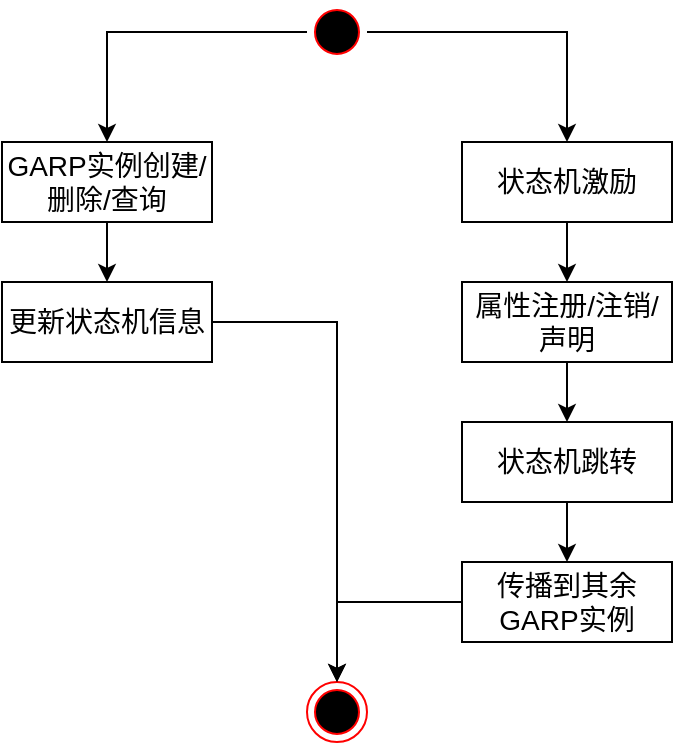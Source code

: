 <mxfile version="22.1.7" type="github">
  <diagram name="第 1 页" id="Dv85VyP6IoUV5JYafRy9">
    <mxGraphModel dx="786" dy="471" grid="1" gridSize="10" guides="1" tooltips="1" connect="1" arrows="1" fold="1" page="1" pageScale="1" pageWidth="827" pageHeight="1169" math="0" shadow="0">
      <root>
        <mxCell id="0" />
        <mxCell id="1" parent="0" />
        <mxCell id="boqCslxUCDajn58LMFHu-23" style="edgeStyle=orthogonalEdgeStyle;rounded=0;orthogonalLoop=1;jettySize=auto;html=1;entryX=0.5;entryY=0;entryDx=0;entryDy=0;" edge="1" parent="1" source="boqCslxUCDajn58LMFHu-1" target="boqCslxUCDajn58LMFHu-8">
          <mxGeometry relative="1" as="geometry" />
        </mxCell>
        <mxCell id="boqCslxUCDajn58LMFHu-24" style="edgeStyle=orthogonalEdgeStyle;rounded=0;orthogonalLoop=1;jettySize=auto;html=1;" edge="1" parent="1" source="boqCslxUCDajn58LMFHu-1" target="boqCslxUCDajn58LMFHu-10">
          <mxGeometry relative="1" as="geometry" />
        </mxCell>
        <mxCell id="boqCslxUCDajn58LMFHu-1" value="" style="ellipse;html=1;shape=startState;fillColor=#000000;strokeColor=#ff0000;" vertex="1" parent="1">
          <mxGeometry x="342.5" y="80" width="30" height="30" as="geometry" />
        </mxCell>
        <mxCell id="boqCslxUCDajn58LMFHu-6" value="" style="ellipse;html=1;shape=endState;fillColor=#000000;strokeColor=#ff0000;" vertex="1" parent="1">
          <mxGeometry x="342.5" y="420" width="30" height="30" as="geometry" />
        </mxCell>
        <mxCell id="boqCslxUCDajn58LMFHu-7" style="edgeStyle=orthogonalEdgeStyle;rounded=0;orthogonalLoop=1;jettySize=auto;html=1;entryX=0.5;entryY=0;entryDx=0;entryDy=0;" edge="1" parent="1" source="boqCslxUCDajn58LMFHu-8" target="boqCslxUCDajn58LMFHu-12">
          <mxGeometry relative="1" as="geometry" />
        </mxCell>
        <mxCell id="boqCslxUCDajn58LMFHu-8" value="&lt;span style=&quot;font-size: 14px;&quot;&gt;GARP实例创建/删除/查询&lt;/span&gt;" style="html=1;whiteSpace=wrap;" vertex="1" parent="1">
          <mxGeometry x="190" y="150" width="105" height="40" as="geometry" />
        </mxCell>
        <mxCell id="boqCslxUCDajn58LMFHu-9" style="edgeStyle=orthogonalEdgeStyle;rounded=0;orthogonalLoop=1;jettySize=auto;html=1;entryX=0.5;entryY=0;entryDx=0;entryDy=0;" edge="1" parent="1" source="boqCslxUCDajn58LMFHu-10" target="boqCslxUCDajn58LMFHu-16">
          <mxGeometry relative="1" as="geometry">
            <mxPoint x="472.5" y="220" as="targetPoint" />
          </mxGeometry>
        </mxCell>
        <mxCell id="boqCslxUCDajn58LMFHu-10" value="&lt;span style=&quot;font-size: 14px;&quot;&gt;状态机激励&lt;/span&gt;" style="html=1;whiteSpace=wrap;" vertex="1" parent="1">
          <mxGeometry x="420" y="150" width="105" height="40" as="geometry" />
        </mxCell>
        <mxCell id="boqCslxUCDajn58LMFHu-25" style="edgeStyle=orthogonalEdgeStyle;rounded=0;orthogonalLoop=1;jettySize=auto;html=1;entryX=0.5;entryY=0;entryDx=0;entryDy=0;" edge="1" parent="1" source="boqCslxUCDajn58LMFHu-12" target="boqCslxUCDajn58LMFHu-6">
          <mxGeometry relative="1" as="geometry" />
        </mxCell>
        <mxCell id="boqCslxUCDajn58LMFHu-12" value="&lt;span style=&quot;font-size: 14px;&quot;&gt;更新状态机信息&lt;/span&gt;" style="html=1;whiteSpace=wrap;" vertex="1" parent="1">
          <mxGeometry x="190" y="220" width="105" height="40" as="geometry" />
        </mxCell>
        <mxCell id="boqCslxUCDajn58LMFHu-15" style="edgeStyle=orthogonalEdgeStyle;rounded=0;orthogonalLoop=1;jettySize=auto;html=1;" edge="1" parent="1" source="boqCslxUCDajn58LMFHu-16" target="boqCslxUCDajn58LMFHu-18">
          <mxGeometry relative="1" as="geometry" />
        </mxCell>
        <mxCell id="boqCslxUCDajn58LMFHu-16" value="&lt;span style=&quot;font-size: 14px;&quot;&gt;属性注册/注销/声明&lt;/span&gt;" style="html=1;whiteSpace=wrap;" vertex="1" parent="1">
          <mxGeometry x="420" y="220" width="105" height="40" as="geometry" />
        </mxCell>
        <mxCell id="boqCslxUCDajn58LMFHu-17" style="edgeStyle=orthogonalEdgeStyle;rounded=0;orthogonalLoop=1;jettySize=auto;html=1;" edge="1" parent="1" source="boqCslxUCDajn58LMFHu-18" target="boqCslxUCDajn58LMFHu-20">
          <mxGeometry relative="1" as="geometry" />
        </mxCell>
        <mxCell id="boqCslxUCDajn58LMFHu-18" value="&lt;span style=&quot;font-size: 14px;&quot;&gt;状态机跳转&lt;/span&gt;" style="html=1;whiteSpace=wrap;" vertex="1" parent="1">
          <mxGeometry x="420" y="290" width="105" height="40" as="geometry" />
        </mxCell>
        <mxCell id="boqCslxUCDajn58LMFHu-26" style="edgeStyle=orthogonalEdgeStyle;rounded=0;orthogonalLoop=1;jettySize=auto;html=1;entryX=0.5;entryY=0;entryDx=0;entryDy=0;" edge="1" parent="1" source="boqCslxUCDajn58LMFHu-20" target="boqCslxUCDajn58LMFHu-6">
          <mxGeometry relative="1" as="geometry" />
        </mxCell>
        <mxCell id="boqCslxUCDajn58LMFHu-20" value="&lt;font style=&quot;font-size: 14px;&quot;&gt;传播到其余GARP实例&lt;/font&gt;" style="html=1;whiteSpace=wrap;" vertex="1" parent="1">
          <mxGeometry x="420" y="360" width="105" height="40" as="geometry" />
        </mxCell>
      </root>
    </mxGraphModel>
  </diagram>
</mxfile>
